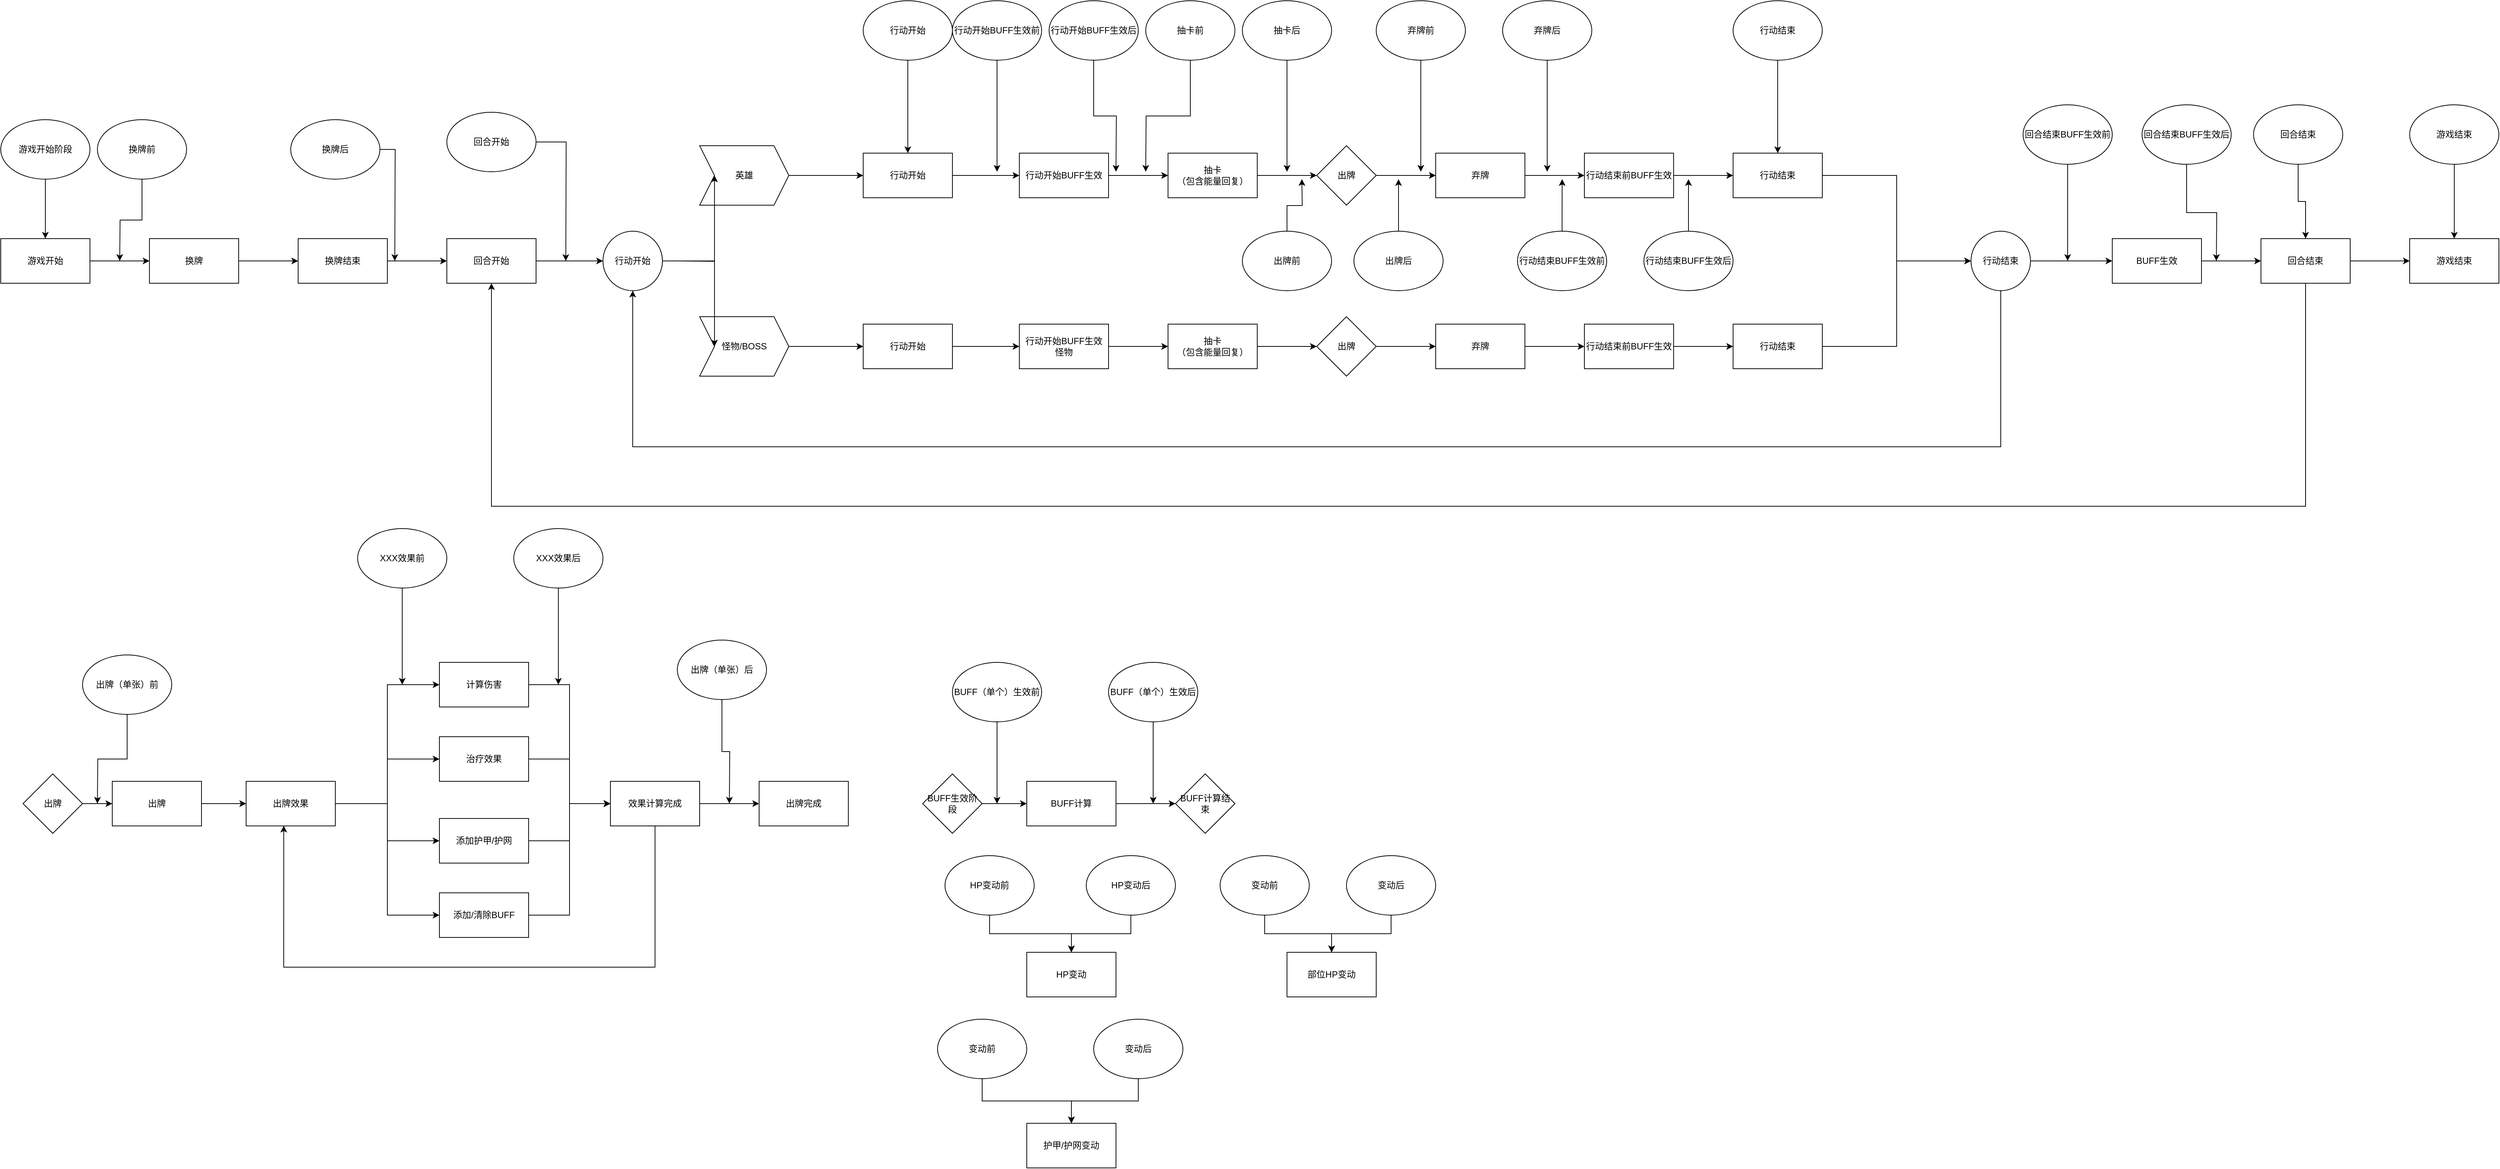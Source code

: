 <mxfile version="28.2.8">
  <diagram name="第 1 页" id="5QnhRJAWjw1PE-jh8v8E">
    <mxGraphModel dx="901" dy="491" grid="1" gridSize="10" guides="1" tooltips="1" connect="1" arrows="1" fold="1" page="1" pageScale="1" pageWidth="4000" pageHeight="2000" math="0" shadow="0">
      <root>
        <mxCell id="0" />
        <mxCell id="1" parent="0" />
        <mxCell id="a3dL4lBHKyhYXH0QwgtR-4" value="" style="edgeStyle=orthogonalEdgeStyle;rounded=0;orthogonalLoop=1;jettySize=auto;html=1;" parent="1" source="a3dL4lBHKyhYXH0QwgtR-2" target="a3dL4lBHKyhYXH0QwgtR-3" edge="1">
          <mxGeometry relative="1" as="geometry" />
        </mxCell>
        <mxCell id="a3dL4lBHKyhYXH0QwgtR-2" value="游戏开始" style="rounded=0;whiteSpace=wrap;html=1;" parent="1" vertex="1">
          <mxGeometry x="30" y="420" width="120" height="60" as="geometry" />
        </mxCell>
        <mxCell id="a3dL4lBHKyhYXH0QwgtR-6" value="" style="edgeStyle=orthogonalEdgeStyle;rounded=0;orthogonalLoop=1;jettySize=auto;html=1;" parent="1" source="a3dL4lBHKyhYXH0QwgtR-3" target="a3dL4lBHKyhYXH0QwgtR-5" edge="1">
          <mxGeometry relative="1" as="geometry" />
        </mxCell>
        <mxCell id="a3dL4lBHKyhYXH0QwgtR-3" value="换牌" style="rounded=0;whiteSpace=wrap;html=1;" parent="1" vertex="1">
          <mxGeometry x="230" y="420" width="120" height="60" as="geometry" />
        </mxCell>
        <mxCell id="a3dL4lBHKyhYXH0QwgtR-8" value="" style="edgeStyle=orthogonalEdgeStyle;rounded=0;orthogonalLoop=1;jettySize=auto;html=1;" parent="1" source="a3dL4lBHKyhYXH0QwgtR-5" target="a3dL4lBHKyhYXH0QwgtR-7" edge="1">
          <mxGeometry relative="1" as="geometry" />
        </mxCell>
        <mxCell id="a3dL4lBHKyhYXH0QwgtR-5" value="换牌结束" style="rounded=0;whiteSpace=wrap;html=1;" parent="1" vertex="1">
          <mxGeometry x="430" y="420" width="120" height="60" as="geometry" />
        </mxCell>
        <mxCell id="a3dL4lBHKyhYXH0QwgtR-57" value="" style="edgeStyle=orthogonalEdgeStyle;rounded=0;orthogonalLoop=1;jettySize=auto;html=1;entryX=0;entryY=0.5;entryDx=0;entryDy=0;" parent="1" source="a3dL4lBHKyhYXH0QwgtR-7" target="a3dL4lBHKyhYXH0QwgtR-60" edge="1">
          <mxGeometry relative="1" as="geometry">
            <mxPoint x="820" y="450" as="targetPoint" />
          </mxGeometry>
        </mxCell>
        <mxCell id="a3dL4lBHKyhYXH0QwgtR-7" value="回合开始" style="rounded=0;whiteSpace=wrap;html=1;" parent="1" vertex="1">
          <mxGeometry x="630" y="420" width="120" height="60" as="geometry" />
        </mxCell>
        <mxCell id="a3dL4lBHKyhYXH0QwgtR-22" value="" style="edgeStyle=orthogonalEdgeStyle;rounded=0;orthogonalLoop=1;jettySize=auto;html=1;" parent="1" source="a3dL4lBHKyhYXH0QwgtR-13" target="a3dL4lBHKyhYXH0QwgtR-21" edge="1">
          <mxGeometry relative="1" as="geometry" />
        </mxCell>
        <mxCell id="a3dL4lBHKyhYXH0QwgtR-13" value="行动开始BUFF生效" style="rounded=0;whiteSpace=wrap;html=1;" parent="1" vertex="1">
          <mxGeometry x="1400" y="305" width="120" height="60" as="geometry" />
        </mxCell>
        <mxCell id="a3dL4lBHKyhYXH0QwgtR-62" value="" style="edgeStyle=orthogonalEdgeStyle;rounded=0;orthogonalLoop=1;jettySize=auto;html=1;" parent="1" source="a3dL4lBHKyhYXH0QwgtR-15" target="a3dL4lBHKyhYXH0QwgtR-61" edge="1">
          <mxGeometry relative="1" as="geometry" />
        </mxCell>
        <mxCell id="a3dL4lBHKyhYXH0QwgtR-15" value="英雄" style="shape=step;perimeter=stepPerimeter;whiteSpace=wrap;html=1;fixedSize=1;" parent="1" vertex="1">
          <mxGeometry x="970" y="295" width="120" height="80" as="geometry" />
        </mxCell>
        <mxCell id="a3dL4lBHKyhYXH0QwgtR-65" value="" style="edgeStyle=orthogonalEdgeStyle;rounded=0;orthogonalLoop=1;jettySize=auto;html=1;" parent="1" source="a3dL4lBHKyhYXH0QwgtR-16" target="a3dL4lBHKyhYXH0QwgtR-64" edge="1">
          <mxGeometry relative="1" as="geometry" />
        </mxCell>
        <mxCell id="a3dL4lBHKyhYXH0QwgtR-16" value="怪物/BOSS" style="shape=step;perimeter=stepPerimeter;whiteSpace=wrap;html=1;fixedSize=1;" parent="1" vertex="1">
          <mxGeometry x="970" y="525" width="120" height="80" as="geometry" />
        </mxCell>
        <mxCell id="a3dL4lBHKyhYXH0QwgtR-40" style="edgeStyle=orthogonalEdgeStyle;rounded=0;orthogonalLoop=1;jettySize=auto;html=1;entryX=0;entryY=0.5;entryDx=0;entryDy=0;" parent="1" source="a3dL4lBHKyhYXH0QwgtR-18" target="a3dL4lBHKyhYXH0QwgtR-34" edge="1">
          <mxGeometry relative="1" as="geometry" />
        </mxCell>
        <mxCell id="a3dL4lBHKyhYXH0QwgtR-18" value="行动开始BUFF生效&lt;div&gt;怪物&lt;/div&gt;" style="rounded=0;whiteSpace=wrap;html=1;" parent="1" vertex="1">
          <mxGeometry x="1400" y="535" width="120" height="60" as="geometry" />
        </mxCell>
        <mxCell id="a3dL4lBHKyhYXH0QwgtR-24" value="" style="edgeStyle=orthogonalEdgeStyle;rounded=0;orthogonalLoop=1;jettySize=auto;html=1;" parent="1" source="a3dL4lBHKyhYXH0QwgtR-21" target="a3dL4lBHKyhYXH0QwgtR-23" edge="1">
          <mxGeometry relative="1" as="geometry" />
        </mxCell>
        <mxCell id="a3dL4lBHKyhYXH0QwgtR-21" value="抽卡&lt;div&gt;&lt;span style=&quot;background-color: transparent; color: light-dark(rgb(0, 0, 0), rgb(255, 255, 255));&quot;&gt;（包含能量回复）&lt;/span&gt;&lt;/div&gt;" style="whiteSpace=wrap;html=1;rounded=0;" parent="1" vertex="1">
          <mxGeometry x="1600" y="305" width="120" height="60" as="geometry" />
        </mxCell>
        <mxCell id="a3dL4lBHKyhYXH0QwgtR-26" value="" style="edgeStyle=orthogonalEdgeStyle;rounded=0;orthogonalLoop=1;jettySize=auto;html=1;entryX=0;entryY=0.5;entryDx=0;entryDy=0;" parent="1" source="a3dL4lBHKyhYXH0QwgtR-23" target="a3dL4lBHKyhYXH0QwgtR-27" edge="1">
          <mxGeometry relative="1" as="geometry">
            <mxPoint x="1960" y="335" as="targetPoint" />
          </mxGeometry>
        </mxCell>
        <mxCell id="a3dL4lBHKyhYXH0QwgtR-23" value="出牌" style="rhombus;whiteSpace=wrap;html=1;rounded=0;" parent="1" vertex="1">
          <mxGeometry x="1800" y="295" width="80" height="80" as="geometry" />
        </mxCell>
        <mxCell id="a3dL4lBHKyhYXH0QwgtR-53" style="edgeStyle=orthogonalEdgeStyle;rounded=0;orthogonalLoop=1;jettySize=auto;html=1;exitX=1;exitY=0.5;exitDx=0;exitDy=0;entryX=0;entryY=0.5;entryDx=0;entryDy=0;" parent="1" source="a3dL4lBHKyhYXH0QwgtR-27" target="a3dL4lBHKyhYXH0QwgtR-52" edge="1">
          <mxGeometry relative="1" as="geometry" />
        </mxCell>
        <mxCell id="a3dL4lBHKyhYXH0QwgtR-27" value="弃牌" style="whiteSpace=wrap;html=1;rounded=0;" parent="1" vertex="1">
          <mxGeometry x="1960" y="305" width="120" height="60" as="geometry" />
        </mxCell>
        <mxCell id="a3dL4lBHKyhYXH0QwgtR-32" value="" style="edgeStyle=orthogonalEdgeStyle;rounded=0;orthogonalLoop=1;jettySize=auto;html=1;entryX=0;entryY=0.5;entryDx=0;entryDy=0;" parent="1" source="a3dL4lBHKyhYXH0QwgtR-29" target="a3dL4lBHKyhYXH0QwgtR-67" edge="1">
          <mxGeometry relative="1" as="geometry">
            <mxPoint x="2710" y="455" as="targetPoint" />
          </mxGeometry>
        </mxCell>
        <mxCell id="a3dL4lBHKyhYXH0QwgtR-29" value="行动结束" style="whiteSpace=wrap;html=1;rounded=0;" parent="1" vertex="1">
          <mxGeometry x="2360" y="305" width="120" height="60" as="geometry" />
        </mxCell>
        <mxCell id="a3dL4lBHKyhYXH0QwgtR-33" value="" style="edgeStyle=orthogonalEdgeStyle;rounded=0;orthogonalLoop=1;jettySize=auto;html=1;" parent="1" source="a3dL4lBHKyhYXH0QwgtR-34" target="a3dL4lBHKyhYXH0QwgtR-36" edge="1">
          <mxGeometry relative="1" as="geometry" />
        </mxCell>
        <mxCell id="a3dL4lBHKyhYXH0QwgtR-34" value="抽卡&lt;div&gt;&lt;span style=&quot;background-color: transparent; color: light-dark(rgb(0, 0, 0), rgb(255, 255, 255));&quot;&gt;（包含能量回复）&lt;/span&gt;&lt;/div&gt;" style="whiteSpace=wrap;html=1;rounded=0;" parent="1" vertex="1">
          <mxGeometry x="1600" y="535" width="120" height="60" as="geometry" />
        </mxCell>
        <mxCell id="a3dL4lBHKyhYXH0QwgtR-35" value="" style="edgeStyle=orthogonalEdgeStyle;rounded=0;orthogonalLoop=1;jettySize=auto;html=1;entryX=0;entryY=0.5;entryDx=0;entryDy=0;" parent="1" source="a3dL4lBHKyhYXH0QwgtR-36" target="a3dL4lBHKyhYXH0QwgtR-39" edge="1">
          <mxGeometry relative="1" as="geometry">
            <mxPoint x="1960" y="565" as="targetPoint" />
          </mxGeometry>
        </mxCell>
        <mxCell id="a3dL4lBHKyhYXH0QwgtR-36" value="出牌" style="rhombus;whiteSpace=wrap;html=1;rounded=0;" parent="1" vertex="1">
          <mxGeometry x="1800" y="525" width="80" height="80" as="geometry" />
        </mxCell>
        <mxCell id="a3dL4lBHKyhYXH0QwgtR-50" style="edgeStyle=orthogonalEdgeStyle;rounded=0;orthogonalLoop=1;jettySize=auto;html=1;exitX=1;exitY=0.5;exitDx=0;exitDy=0;entryX=0;entryY=0.5;entryDx=0;entryDy=0;" parent="1" source="a3dL4lBHKyhYXH0QwgtR-39" target="a3dL4lBHKyhYXH0QwgtR-48" edge="1">
          <mxGeometry relative="1" as="geometry" />
        </mxCell>
        <mxCell id="a3dL4lBHKyhYXH0QwgtR-39" value="弃牌" style="whiteSpace=wrap;html=1;rounded=0;" parent="1" vertex="1">
          <mxGeometry x="1960" y="535" width="120" height="60" as="geometry" />
        </mxCell>
        <mxCell id="a3dL4lBHKyhYXH0QwgtR-44" style="edgeStyle=orthogonalEdgeStyle;rounded=0;orthogonalLoop=1;jettySize=auto;html=1;exitX=1;exitY=0.5;exitDx=0;exitDy=0;entryX=0;entryY=0.5;entryDx=0;entryDy=0;" parent="1" source="a3dL4lBHKyhYXH0QwgtR-42" target="a3dL4lBHKyhYXH0QwgtR-67" edge="1">
          <mxGeometry relative="1" as="geometry">
            <mxPoint x="2710" y="455" as="targetPoint" />
          </mxGeometry>
        </mxCell>
        <mxCell id="a3dL4lBHKyhYXH0QwgtR-42" value="行动结束" style="whiteSpace=wrap;html=1;rounded=0;" parent="1" vertex="1">
          <mxGeometry x="2360" y="535" width="120" height="60" as="geometry" />
        </mxCell>
        <mxCell id="a3dL4lBHKyhYXH0QwgtR-51" style="edgeStyle=orthogonalEdgeStyle;rounded=0;orthogonalLoop=1;jettySize=auto;html=1;exitX=1;exitY=0.5;exitDx=0;exitDy=0;entryX=0;entryY=0.5;entryDx=0;entryDy=0;" parent="1" source="a3dL4lBHKyhYXH0QwgtR-48" target="a3dL4lBHKyhYXH0QwgtR-42" edge="1">
          <mxGeometry relative="1" as="geometry" />
        </mxCell>
        <mxCell id="a3dL4lBHKyhYXH0QwgtR-48" value="行动结束前BUFF生效" style="whiteSpace=wrap;html=1;rounded=0;" parent="1" vertex="1">
          <mxGeometry x="2160" y="535" width="120" height="60" as="geometry" />
        </mxCell>
        <mxCell id="a3dL4lBHKyhYXH0QwgtR-54" style="edgeStyle=orthogonalEdgeStyle;rounded=0;orthogonalLoop=1;jettySize=auto;html=1;entryX=0;entryY=0.5;entryDx=0;entryDy=0;" parent="1" source="a3dL4lBHKyhYXH0QwgtR-52" target="a3dL4lBHKyhYXH0QwgtR-29" edge="1">
          <mxGeometry relative="1" as="geometry" />
        </mxCell>
        <mxCell id="a3dL4lBHKyhYXH0QwgtR-52" value="行动结束前BUFF生效" style="whiteSpace=wrap;html=1;rounded=0;" parent="1" vertex="1">
          <mxGeometry x="2160" y="305" width="120" height="60" as="geometry" />
        </mxCell>
        <mxCell id="a3dL4lBHKyhYXH0QwgtR-58" style="edgeStyle=orthogonalEdgeStyle;rounded=0;orthogonalLoop=1;jettySize=auto;html=1;exitX=1;exitY=0.5;exitDx=0;exitDy=0;entryX=0;entryY=0.5;entryDx=0;entryDy=0;" parent="1" target="a3dL4lBHKyhYXH0QwgtR-15" edge="1">
          <mxGeometry relative="1" as="geometry">
            <mxPoint x="1000" y="360" as="targetPoint" />
            <mxPoint x="940" y="450" as="sourcePoint" />
          </mxGeometry>
        </mxCell>
        <mxCell id="a3dL4lBHKyhYXH0QwgtR-59" style="edgeStyle=orthogonalEdgeStyle;rounded=0;orthogonalLoop=1;jettySize=auto;html=1;exitX=1;exitY=0.5;exitDx=0;exitDy=0;entryX=0;entryY=0.5;entryDx=0;entryDy=0;" parent="1" source="a3dL4lBHKyhYXH0QwgtR-60" target="a3dL4lBHKyhYXH0QwgtR-16" edge="1">
          <mxGeometry relative="1" as="geometry">
            <mxPoint x="940" y="450" as="sourcePoint" />
          </mxGeometry>
        </mxCell>
        <mxCell id="a3dL4lBHKyhYXH0QwgtR-60" value="行动开始" style="ellipse;whiteSpace=wrap;html=1;aspect=fixed;" parent="1" vertex="1">
          <mxGeometry x="840" y="410" width="80" height="80" as="geometry" />
        </mxCell>
        <mxCell id="a3dL4lBHKyhYXH0QwgtR-63" style="edgeStyle=orthogonalEdgeStyle;rounded=0;orthogonalLoop=1;jettySize=auto;html=1;exitX=1;exitY=0.5;exitDx=0;exitDy=0;entryX=0;entryY=0.5;entryDx=0;entryDy=0;" parent="1" source="a3dL4lBHKyhYXH0QwgtR-61" target="a3dL4lBHKyhYXH0QwgtR-13" edge="1">
          <mxGeometry relative="1" as="geometry" />
        </mxCell>
        <mxCell id="a3dL4lBHKyhYXH0QwgtR-61" value="行动开始" style="whiteSpace=wrap;html=1;" parent="1" vertex="1">
          <mxGeometry x="1190" y="305" width="120" height="60" as="geometry" />
        </mxCell>
        <mxCell id="a3dL4lBHKyhYXH0QwgtR-66" value="" style="edgeStyle=orthogonalEdgeStyle;rounded=0;orthogonalLoop=1;jettySize=auto;html=1;" parent="1" source="a3dL4lBHKyhYXH0QwgtR-64" target="a3dL4lBHKyhYXH0QwgtR-18" edge="1">
          <mxGeometry relative="1" as="geometry" />
        </mxCell>
        <mxCell id="a3dL4lBHKyhYXH0QwgtR-64" value="行动开始" style="whiteSpace=wrap;html=1;" parent="1" vertex="1">
          <mxGeometry x="1190" y="535" width="120" height="60" as="geometry" />
        </mxCell>
        <mxCell id="a3dL4lBHKyhYXH0QwgtR-68" style="edgeStyle=orthogonalEdgeStyle;rounded=0;orthogonalLoop=1;jettySize=auto;html=1;entryX=0.5;entryY=1;entryDx=0;entryDy=0;exitX=0.5;exitY=1;exitDx=0;exitDy=0;" parent="1" source="a3dL4lBHKyhYXH0QwgtR-67" target="a3dL4lBHKyhYXH0QwgtR-60" edge="1">
          <mxGeometry relative="1" as="geometry">
            <Array as="points">
              <mxPoint x="2720" y="700" />
              <mxPoint x="880" y="700" />
            </Array>
          </mxGeometry>
        </mxCell>
        <mxCell id="a3dL4lBHKyhYXH0QwgtR-69" style="edgeStyle=orthogonalEdgeStyle;rounded=0;orthogonalLoop=1;jettySize=auto;html=1;exitX=1;exitY=0.5;exitDx=0;exitDy=0;entryX=0;entryY=0.5;entryDx=0;entryDy=0;" parent="1" source="a3dL4lBHKyhYXH0QwgtR-67" target="a3dL4lBHKyhYXH0QwgtR-70" edge="1">
          <mxGeometry relative="1" as="geometry">
            <mxPoint x="2860" y="450.615" as="targetPoint" />
          </mxGeometry>
        </mxCell>
        <mxCell id="a3dL4lBHKyhYXH0QwgtR-67" value="行动结束" style="ellipse;whiteSpace=wrap;html=1;aspect=fixed;" parent="1" vertex="1">
          <mxGeometry x="2680" y="410" width="80" height="80" as="geometry" />
        </mxCell>
        <mxCell id="a3dL4lBHKyhYXH0QwgtR-72" value="" style="edgeStyle=orthogonalEdgeStyle;rounded=0;orthogonalLoop=1;jettySize=auto;html=1;" parent="1" source="a3dL4lBHKyhYXH0QwgtR-70" target="a3dL4lBHKyhYXH0QwgtR-71" edge="1">
          <mxGeometry relative="1" as="geometry" />
        </mxCell>
        <mxCell id="a3dL4lBHKyhYXH0QwgtR-70" value="BUFF生效" style="rounded=0;whiteSpace=wrap;html=1;" parent="1" vertex="1">
          <mxGeometry x="2870" y="420" width="120" height="60" as="geometry" />
        </mxCell>
        <mxCell id="a3dL4lBHKyhYXH0QwgtR-74" value="" style="edgeStyle=orthogonalEdgeStyle;rounded=0;orthogonalLoop=1;jettySize=auto;html=1;" parent="1" source="a3dL4lBHKyhYXH0QwgtR-71" target="a3dL4lBHKyhYXH0QwgtR-73" edge="1">
          <mxGeometry relative="1" as="geometry" />
        </mxCell>
        <mxCell id="a3dL4lBHKyhYXH0QwgtR-75" style="edgeStyle=orthogonalEdgeStyle;rounded=0;orthogonalLoop=1;jettySize=auto;html=1;exitX=0.5;exitY=1;exitDx=0;exitDy=0;entryX=0.5;entryY=1;entryDx=0;entryDy=0;" parent="1" source="a3dL4lBHKyhYXH0QwgtR-71" target="a3dL4lBHKyhYXH0QwgtR-7" edge="1">
          <mxGeometry relative="1" as="geometry">
            <Array as="points">
              <mxPoint x="3130" y="780" />
              <mxPoint x="690" y="780" />
            </Array>
          </mxGeometry>
        </mxCell>
        <mxCell id="a3dL4lBHKyhYXH0QwgtR-71" value="回合结束" style="whiteSpace=wrap;html=1;rounded=0;" parent="1" vertex="1">
          <mxGeometry x="3070" y="420" width="120" height="60" as="geometry" />
        </mxCell>
        <mxCell id="a3dL4lBHKyhYXH0QwgtR-73" value="游戏结束" style="whiteSpace=wrap;html=1;rounded=0;" parent="1" vertex="1">
          <mxGeometry x="3270" y="420" width="120" height="60" as="geometry" />
        </mxCell>
        <mxCell id="wTIvPtpYLghyaUscPXd--2" style="edgeStyle=orthogonalEdgeStyle;rounded=0;orthogonalLoop=1;jettySize=auto;html=1;entryX=0;entryY=0.5;entryDx=0;entryDy=0;" edge="1" parent="1" source="wTIvPtpYLghyaUscPXd--1" target="wTIvPtpYLghyaUscPXd--12">
          <mxGeometry relative="1" as="geometry">
            <mxPoint x="260" y="1180" as="targetPoint" />
          </mxGeometry>
        </mxCell>
        <mxCell id="wTIvPtpYLghyaUscPXd--1" value="出牌" style="rhombus;whiteSpace=wrap;html=1;" vertex="1" parent="1">
          <mxGeometry x="60" y="1140" width="80" height="80" as="geometry" />
        </mxCell>
        <mxCell id="wTIvPtpYLghyaUscPXd--4" style="edgeStyle=orthogonalEdgeStyle;rounded=0;orthogonalLoop=1;jettySize=auto;html=1;exitX=1;exitY=0.5;exitDx=0;exitDy=0;entryX=0;entryY=0.5;entryDx=0;entryDy=0;" edge="1" parent="1" source="wTIvPtpYLghyaUscPXd--3" target="wTIvPtpYLghyaUscPXd--5">
          <mxGeometry relative="1" as="geometry">
            <mxPoint x="420" y="1090" as="targetPoint" />
          </mxGeometry>
        </mxCell>
        <mxCell id="wTIvPtpYLghyaUscPXd--7" style="edgeStyle=orthogonalEdgeStyle;rounded=0;orthogonalLoop=1;jettySize=auto;html=1;exitX=1;exitY=0.5;exitDx=0;exitDy=0;entryX=0;entryY=0.5;entryDx=0;entryDy=0;" edge="1" parent="1" source="wTIvPtpYLghyaUscPXd--3" target="wTIvPtpYLghyaUscPXd--6">
          <mxGeometry relative="1" as="geometry" />
        </mxCell>
        <mxCell id="wTIvPtpYLghyaUscPXd--8" style="edgeStyle=orthogonalEdgeStyle;rounded=0;orthogonalLoop=1;jettySize=auto;html=1;exitX=1;exitY=0.5;exitDx=0;exitDy=0;entryX=0;entryY=0.5;entryDx=0;entryDy=0;" edge="1" parent="1" source="wTIvPtpYLghyaUscPXd--3" target="wTIvPtpYLghyaUscPXd--9">
          <mxGeometry relative="1" as="geometry">
            <mxPoint x="450" y="1210" as="targetPoint" />
          </mxGeometry>
        </mxCell>
        <mxCell id="wTIvPtpYLghyaUscPXd--10" style="edgeStyle=orthogonalEdgeStyle;rounded=0;orthogonalLoop=1;jettySize=auto;html=1;exitX=1;exitY=0.5;exitDx=0;exitDy=0;entryX=0;entryY=0.5;entryDx=0;entryDy=0;" edge="1" parent="1" source="wTIvPtpYLghyaUscPXd--3" target="wTIvPtpYLghyaUscPXd--11">
          <mxGeometry relative="1" as="geometry">
            <mxPoint x="390" y="1330" as="targetPoint" />
          </mxGeometry>
        </mxCell>
        <mxCell id="wTIvPtpYLghyaUscPXd--3" value="出牌效果" style="rounded=0;whiteSpace=wrap;html=1;" vertex="1" parent="1">
          <mxGeometry x="360" y="1150" width="120" height="60" as="geometry" />
        </mxCell>
        <mxCell id="wTIvPtpYLghyaUscPXd--15" style="edgeStyle=orthogonalEdgeStyle;rounded=0;orthogonalLoop=1;jettySize=auto;html=1;entryX=0;entryY=0.5;entryDx=0;entryDy=0;" edge="1" parent="1" source="wTIvPtpYLghyaUscPXd--5" target="wTIvPtpYLghyaUscPXd--14">
          <mxGeometry relative="1" as="geometry" />
        </mxCell>
        <mxCell id="wTIvPtpYLghyaUscPXd--5" value="计算伤害" style="rounded=0;whiteSpace=wrap;html=1;" vertex="1" parent="1">
          <mxGeometry x="620" y="990" width="120" height="60" as="geometry" />
        </mxCell>
        <mxCell id="wTIvPtpYLghyaUscPXd--16" style="edgeStyle=orthogonalEdgeStyle;rounded=0;orthogonalLoop=1;jettySize=auto;html=1;entryX=0;entryY=0.5;entryDx=0;entryDy=0;" edge="1" parent="1" source="wTIvPtpYLghyaUscPXd--6" target="wTIvPtpYLghyaUscPXd--14">
          <mxGeometry relative="1" as="geometry" />
        </mxCell>
        <mxCell id="wTIvPtpYLghyaUscPXd--6" value="治疗效果" style="rounded=0;whiteSpace=wrap;html=1;" vertex="1" parent="1">
          <mxGeometry x="620" y="1090" width="120" height="60" as="geometry" />
        </mxCell>
        <mxCell id="wTIvPtpYLghyaUscPXd--17" style="edgeStyle=orthogonalEdgeStyle;rounded=0;orthogonalLoop=1;jettySize=auto;html=1;entryX=0;entryY=0.5;entryDx=0;entryDy=0;" edge="1" parent="1" source="wTIvPtpYLghyaUscPXd--9" target="wTIvPtpYLghyaUscPXd--14">
          <mxGeometry relative="1" as="geometry" />
        </mxCell>
        <mxCell id="wTIvPtpYLghyaUscPXd--9" value="添加护甲/护网" style="rounded=0;whiteSpace=wrap;html=1;" vertex="1" parent="1">
          <mxGeometry x="620" y="1200" width="120" height="60" as="geometry" />
        </mxCell>
        <mxCell id="wTIvPtpYLghyaUscPXd--18" style="edgeStyle=orthogonalEdgeStyle;rounded=0;orthogonalLoop=1;jettySize=auto;html=1;entryX=0;entryY=0.5;entryDx=0;entryDy=0;" edge="1" parent="1" source="wTIvPtpYLghyaUscPXd--11" target="wTIvPtpYLghyaUscPXd--14">
          <mxGeometry relative="1" as="geometry" />
        </mxCell>
        <mxCell id="wTIvPtpYLghyaUscPXd--11" value="添加/清除BUFF" style="rounded=0;whiteSpace=wrap;html=1;" vertex="1" parent="1">
          <mxGeometry x="620" y="1300" width="120" height="60" as="geometry" />
        </mxCell>
        <mxCell id="wTIvPtpYLghyaUscPXd--13" value="" style="edgeStyle=orthogonalEdgeStyle;rounded=0;orthogonalLoop=1;jettySize=auto;html=1;" edge="1" parent="1" source="wTIvPtpYLghyaUscPXd--12" target="wTIvPtpYLghyaUscPXd--3">
          <mxGeometry relative="1" as="geometry" />
        </mxCell>
        <mxCell id="wTIvPtpYLghyaUscPXd--12" value="出牌" style="rounded=0;whiteSpace=wrap;html=1;" vertex="1" parent="1">
          <mxGeometry x="180" y="1150" width="120" height="60" as="geometry" />
        </mxCell>
        <mxCell id="wTIvPtpYLghyaUscPXd--19" style="edgeStyle=orthogonalEdgeStyle;rounded=0;orthogonalLoop=1;jettySize=auto;html=1;exitX=0.5;exitY=1;exitDx=0;exitDy=0;entryX=0.422;entryY=0.996;entryDx=0;entryDy=0;entryPerimeter=0;" edge="1" parent="1" source="wTIvPtpYLghyaUscPXd--14" target="wTIvPtpYLghyaUscPXd--3">
          <mxGeometry relative="1" as="geometry">
            <mxPoint x="900" y="1410" as="sourcePoint" />
            <mxPoint x="410" y="1410" as="targetPoint" />
            <Array as="points">
              <mxPoint x="910" y="1400" />
              <mxPoint x="411" y="1400" />
            </Array>
          </mxGeometry>
        </mxCell>
        <mxCell id="wTIvPtpYLghyaUscPXd--21" value="" style="edgeStyle=orthogonalEdgeStyle;rounded=0;orthogonalLoop=1;jettySize=auto;html=1;" edge="1" parent="1" source="wTIvPtpYLghyaUscPXd--14" target="wTIvPtpYLghyaUscPXd--20">
          <mxGeometry relative="1" as="geometry" />
        </mxCell>
        <mxCell id="wTIvPtpYLghyaUscPXd--14" value="效果计算完成" style="rounded=0;whiteSpace=wrap;html=1;" vertex="1" parent="1">
          <mxGeometry x="850" y="1150" width="120" height="60" as="geometry" />
        </mxCell>
        <mxCell id="wTIvPtpYLghyaUscPXd--20" value="出牌完成" style="whiteSpace=wrap;html=1;rounded=0;" vertex="1" parent="1">
          <mxGeometry x="1050" y="1150" width="120" height="60" as="geometry" />
        </mxCell>
        <mxCell id="wTIvPtpYLghyaUscPXd--26" value="" style="edgeStyle=orthogonalEdgeStyle;rounded=0;orthogonalLoop=1;jettySize=auto;html=1;" edge="1" parent="1" source="wTIvPtpYLghyaUscPXd--23" target="wTIvPtpYLghyaUscPXd--25">
          <mxGeometry relative="1" as="geometry" />
        </mxCell>
        <mxCell id="wTIvPtpYLghyaUscPXd--23" value="BUFF生效阶段" style="rhombus;whiteSpace=wrap;html=1;" vertex="1" parent="1">
          <mxGeometry x="1270" y="1140" width="80" height="80" as="geometry" />
        </mxCell>
        <mxCell id="wTIvPtpYLghyaUscPXd--28" value="" style="edgeStyle=orthogonalEdgeStyle;rounded=0;orthogonalLoop=1;jettySize=auto;html=1;entryX=0;entryY=0.5;entryDx=0;entryDy=0;" edge="1" parent="1" source="wTIvPtpYLghyaUscPXd--25" target="wTIvPtpYLghyaUscPXd--29">
          <mxGeometry relative="1" as="geometry">
            <mxPoint x="1610.0" y="1180" as="targetPoint" />
          </mxGeometry>
        </mxCell>
        <mxCell id="wTIvPtpYLghyaUscPXd--25" value="BUFF计算" style="whiteSpace=wrap;html=1;" vertex="1" parent="1">
          <mxGeometry x="1410" y="1150" width="120" height="60" as="geometry" />
        </mxCell>
        <mxCell id="wTIvPtpYLghyaUscPXd--29" value="BUFF计算结束" style="rhombus;whiteSpace=wrap;html=1;" vertex="1" parent="1">
          <mxGeometry x="1610" y="1140" width="80" height="80" as="geometry" />
        </mxCell>
        <mxCell id="wTIvPtpYLghyaUscPXd--33" style="edgeStyle=orthogonalEdgeStyle;rounded=0;orthogonalLoop=1;jettySize=auto;html=1;exitX=0.5;exitY=1;exitDx=0;exitDy=0;entryX=0.5;entryY=0;entryDx=0;entryDy=0;" edge="1" parent="1" source="wTIvPtpYLghyaUscPXd--30" target="a3dL4lBHKyhYXH0QwgtR-2">
          <mxGeometry relative="1" as="geometry" />
        </mxCell>
        <mxCell id="wTIvPtpYLghyaUscPXd--30" value="游戏开始阶段" style="ellipse;whiteSpace=wrap;html=1;" vertex="1" parent="1">
          <mxGeometry x="30" y="260" width="120" height="80" as="geometry" />
        </mxCell>
        <mxCell id="wTIvPtpYLghyaUscPXd--34" value="" style="edgeStyle=orthogonalEdgeStyle;rounded=0;orthogonalLoop=1;jettySize=auto;html=1;" edge="1" parent="1" source="wTIvPtpYLghyaUscPXd--32">
          <mxGeometry relative="1" as="geometry">
            <mxPoint x="190" y="450" as="targetPoint" />
          </mxGeometry>
        </mxCell>
        <mxCell id="wTIvPtpYLghyaUscPXd--32" value="换牌前" style="ellipse;whiteSpace=wrap;html=1;" vertex="1" parent="1">
          <mxGeometry x="160" y="260" width="120" height="80" as="geometry" />
        </mxCell>
        <mxCell id="wTIvPtpYLghyaUscPXd--36" style="edgeStyle=orthogonalEdgeStyle;rounded=0;orthogonalLoop=1;jettySize=auto;html=1;" edge="1" parent="1" source="wTIvPtpYLghyaUscPXd--35">
          <mxGeometry relative="1" as="geometry">
            <mxPoint x="560" y="450" as="targetPoint" />
          </mxGeometry>
        </mxCell>
        <mxCell id="wTIvPtpYLghyaUscPXd--35" value="换牌后" style="ellipse;whiteSpace=wrap;html=1;" vertex="1" parent="1">
          <mxGeometry x="420" y="260" width="120" height="80" as="geometry" />
        </mxCell>
        <mxCell id="wTIvPtpYLghyaUscPXd--38" style="edgeStyle=orthogonalEdgeStyle;rounded=0;orthogonalLoop=1;jettySize=auto;html=1;" edge="1" parent="1" source="wTIvPtpYLghyaUscPXd--37">
          <mxGeometry relative="1" as="geometry">
            <mxPoint x="790" y="450" as="targetPoint" />
          </mxGeometry>
        </mxCell>
        <mxCell id="wTIvPtpYLghyaUscPXd--37" value="回合开始" style="ellipse;whiteSpace=wrap;html=1;" vertex="1" parent="1">
          <mxGeometry x="630" y="250" width="120" height="80" as="geometry" />
        </mxCell>
        <mxCell id="wTIvPtpYLghyaUscPXd--42" style="edgeStyle=orthogonalEdgeStyle;rounded=0;orthogonalLoop=1;jettySize=auto;html=1;entryX=0.5;entryY=0;entryDx=0;entryDy=0;" edge="1" parent="1" source="wTIvPtpYLghyaUscPXd--41" target="a3dL4lBHKyhYXH0QwgtR-61">
          <mxGeometry relative="1" as="geometry" />
        </mxCell>
        <mxCell id="wTIvPtpYLghyaUscPXd--41" value="行动开始" style="ellipse;whiteSpace=wrap;html=1;" vertex="1" parent="1">
          <mxGeometry x="1190" y="100" width="120" height="80" as="geometry" />
        </mxCell>
        <mxCell id="wTIvPtpYLghyaUscPXd--45" style="edgeStyle=orthogonalEdgeStyle;rounded=0;orthogonalLoop=1;jettySize=auto;html=1;" edge="1" parent="1" source="wTIvPtpYLghyaUscPXd--43">
          <mxGeometry relative="1" as="geometry">
            <mxPoint x="1370" y="330" as="targetPoint" />
          </mxGeometry>
        </mxCell>
        <mxCell id="wTIvPtpYLghyaUscPXd--43" value="行动开始BUFF生效前" style="ellipse;whiteSpace=wrap;html=1;" vertex="1" parent="1">
          <mxGeometry x="1310" y="100" width="120" height="80" as="geometry" />
        </mxCell>
        <mxCell id="wTIvPtpYLghyaUscPXd--47" style="edgeStyle=orthogonalEdgeStyle;rounded=0;orthogonalLoop=1;jettySize=auto;html=1;" edge="1" parent="1" source="wTIvPtpYLghyaUscPXd--46">
          <mxGeometry relative="1" as="geometry">
            <mxPoint x="1530" y="330" as="targetPoint" />
          </mxGeometry>
        </mxCell>
        <mxCell id="wTIvPtpYLghyaUscPXd--46" value="行动开始BUFF生效后" style="ellipse;whiteSpace=wrap;html=1;" vertex="1" parent="1">
          <mxGeometry x="1440" y="100" width="120" height="80" as="geometry" />
        </mxCell>
        <mxCell id="wTIvPtpYLghyaUscPXd--49" style="edgeStyle=orthogonalEdgeStyle;rounded=0;orthogonalLoop=1;jettySize=auto;html=1;" edge="1" parent="1" source="wTIvPtpYLghyaUscPXd--48">
          <mxGeometry relative="1" as="geometry">
            <mxPoint x="1570" y="330" as="targetPoint" />
          </mxGeometry>
        </mxCell>
        <mxCell id="wTIvPtpYLghyaUscPXd--48" value="抽卡前" style="ellipse;whiteSpace=wrap;html=1;" vertex="1" parent="1">
          <mxGeometry x="1570" y="100" width="120" height="80" as="geometry" />
        </mxCell>
        <mxCell id="wTIvPtpYLghyaUscPXd--51" style="edgeStyle=orthogonalEdgeStyle;rounded=0;orthogonalLoop=1;jettySize=auto;html=1;" edge="1" parent="1" source="wTIvPtpYLghyaUscPXd--50">
          <mxGeometry relative="1" as="geometry">
            <mxPoint x="1760" y="330" as="targetPoint" />
          </mxGeometry>
        </mxCell>
        <mxCell id="wTIvPtpYLghyaUscPXd--50" value="抽卡后" style="ellipse;whiteSpace=wrap;html=1;" vertex="1" parent="1">
          <mxGeometry x="1700" y="100" width="120" height="80" as="geometry" />
        </mxCell>
        <mxCell id="wTIvPtpYLghyaUscPXd--54" style="edgeStyle=orthogonalEdgeStyle;rounded=0;orthogonalLoop=1;jettySize=auto;html=1;" edge="1" parent="1" source="wTIvPtpYLghyaUscPXd--53">
          <mxGeometry relative="1" as="geometry">
            <mxPoint x="1780" y="340" as="targetPoint" />
          </mxGeometry>
        </mxCell>
        <mxCell id="wTIvPtpYLghyaUscPXd--53" value="出牌前" style="ellipse;whiteSpace=wrap;html=1;" vertex="1" parent="1">
          <mxGeometry x="1700" y="410" width="120" height="80" as="geometry" />
        </mxCell>
        <mxCell id="wTIvPtpYLghyaUscPXd--56" style="edgeStyle=orthogonalEdgeStyle;rounded=0;orthogonalLoop=1;jettySize=auto;html=1;" edge="1" parent="1" source="wTIvPtpYLghyaUscPXd--55">
          <mxGeometry relative="1" as="geometry">
            <mxPoint x="1910" y="340" as="targetPoint" />
          </mxGeometry>
        </mxCell>
        <mxCell id="wTIvPtpYLghyaUscPXd--55" value="出牌后" style="ellipse;whiteSpace=wrap;html=1;" vertex="1" parent="1">
          <mxGeometry x="1850" y="410" width="120" height="80" as="geometry" />
        </mxCell>
        <mxCell id="wTIvPtpYLghyaUscPXd--58" style="edgeStyle=orthogonalEdgeStyle;rounded=0;orthogonalLoop=1;jettySize=auto;html=1;" edge="1" parent="1" source="wTIvPtpYLghyaUscPXd--57">
          <mxGeometry relative="1" as="geometry">
            <mxPoint x="1940" y="330" as="targetPoint" />
          </mxGeometry>
        </mxCell>
        <mxCell id="wTIvPtpYLghyaUscPXd--57" value="弃牌前" style="ellipse;whiteSpace=wrap;html=1;" vertex="1" parent="1">
          <mxGeometry x="1880" y="100" width="120" height="80" as="geometry" />
        </mxCell>
        <mxCell id="wTIvPtpYLghyaUscPXd--60" style="edgeStyle=orthogonalEdgeStyle;rounded=0;orthogonalLoop=1;jettySize=auto;html=1;" edge="1" parent="1" source="wTIvPtpYLghyaUscPXd--59">
          <mxGeometry relative="1" as="geometry">
            <mxPoint x="2110" y="330" as="targetPoint" />
          </mxGeometry>
        </mxCell>
        <mxCell id="wTIvPtpYLghyaUscPXd--59" value="弃牌后" style="ellipse;whiteSpace=wrap;html=1;" vertex="1" parent="1">
          <mxGeometry x="2050" y="100" width="120" height="80" as="geometry" />
        </mxCell>
        <mxCell id="wTIvPtpYLghyaUscPXd--62" style="edgeStyle=orthogonalEdgeStyle;rounded=0;orthogonalLoop=1;jettySize=auto;html=1;exitX=0.5;exitY=0;exitDx=0;exitDy=0;" edge="1" parent="1" source="wTIvPtpYLghyaUscPXd--61">
          <mxGeometry relative="1" as="geometry">
            <mxPoint x="2130.111" y="340" as="targetPoint" />
          </mxGeometry>
        </mxCell>
        <mxCell id="wTIvPtpYLghyaUscPXd--61" value="行动结束BUFF生效前" style="ellipse;whiteSpace=wrap;html=1;" vertex="1" parent="1">
          <mxGeometry x="2070" y="410" width="120" height="80" as="geometry" />
        </mxCell>
        <mxCell id="wTIvPtpYLghyaUscPXd--64" style="edgeStyle=orthogonalEdgeStyle;rounded=0;orthogonalLoop=1;jettySize=auto;html=1;" edge="1" parent="1" source="wTIvPtpYLghyaUscPXd--63">
          <mxGeometry relative="1" as="geometry">
            <mxPoint x="2300" y="340" as="targetPoint" />
          </mxGeometry>
        </mxCell>
        <mxCell id="wTIvPtpYLghyaUscPXd--63" value="行动结束BUFF生效后" style="ellipse;whiteSpace=wrap;html=1;" vertex="1" parent="1">
          <mxGeometry x="2240" y="410" width="120" height="80" as="geometry" />
        </mxCell>
        <mxCell id="wTIvPtpYLghyaUscPXd--66" style="edgeStyle=orthogonalEdgeStyle;rounded=0;orthogonalLoop=1;jettySize=auto;html=1;entryX=0.5;entryY=0;entryDx=0;entryDy=0;" edge="1" parent="1" source="wTIvPtpYLghyaUscPXd--65" target="a3dL4lBHKyhYXH0QwgtR-29">
          <mxGeometry relative="1" as="geometry" />
        </mxCell>
        <mxCell id="wTIvPtpYLghyaUscPXd--65" value="行动结束" style="ellipse;whiteSpace=wrap;html=1;" vertex="1" parent="1">
          <mxGeometry x="2360" y="100" width="120" height="80" as="geometry" />
        </mxCell>
        <mxCell id="wTIvPtpYLghyaUscPXd--68" style="edgeStyle=orthogonalEdgeStyle;rounded=0;orthogonalLoop=1;jettySize=auto;html=1;" edge="1" parent="1" source="wTIvPtpYLghyaUscPXd--67">
          <mxGeometry relative="1" as="geometry">
            <mxPoint x="2810" y="450" as="targetPoint" />
          </mxGeometry>
        </mxCell>
        <mxCell id="wTIvPtpYLghyaUscPXd--67" value="回合结束BUFF生效前" style="ellipse;whiteSpace=wrap;html=1;" vertex="1" parent="1">
          <mxGeometry x="2750" y="240" width="120" height="80" as="geometry" />
        </mxCell>
        <mxCell id="wTIvPtpYLghyaUscPXd--70" style="edgeStyle=orthogonalEdgeStyle;rounded=0;orthogonalLoop=1;jettySize=auto;html=1;" edge="1" parent="1" source="wTIvPtpYLghyaUscPXd--69">
          <mxGeometry relative="1" as="geometry">
            <mxPoint x="3010" y="450" as="targetPoint" />
          </mxGeometry>
        </mxCell>
        <mxCell id="wTIvPtpYLghyaUscPXd--69" value="回合结束BUFF生效后" style="ellipse;whiteSpace=wrap;html=1;" vertex="1" parent="1">
          <mxGeometry x="2910" y="240" width="120" height="80" as="geometry" />
        </mxCell>
        <mxCell id="wTIvPtpYLghyaUscPXd--72" style="edgeStyle=orthogonalEdgeStyle;rounded=0;orthogonalLoop=1;jettySize=auto;html=1;" edge="1" parent="1" source="wTIvPtpYLghyaUscPXd--71" target="a3dL4lBHKyhYXH0QwgtR-71">
          <mxGeometry relative="1" as="geometry" />
        </mxCell>
        <mxCell id="wTIvPtpYLghyaUscPXd--71" value="回合结束" style="ellipse;whiteSpace=wrap;html=1;" vertex="1" parent="1">
          <mxGeometry x="3060" y="240" width="120" height="80" as="geometry" />
        </mxCell>
        <mxCell id="wTIvPtpYLghyaUscPXd--74" style="edgeStyle=orthogonalEdgeStyle;rounded=0;orthogonalLoop=1;jettySize=auto;html=1;entryX=0.5;entryY=0;entryDx=0;entryDy=0;" edge="1" parent="1" source="wTIvPtpYLghyaUscPXd--73" target="a3dL4lBHKyhYXH0QwgtR-73">
          <mxGeometry relative="1" as="geometry" />
        </mxCell>
        <mxCell id="wTIvPtpYLghyaUscPXd--73" value="游戏结束" style="ellipse;whiteSpace=wrap;html=1;" vertex="1" parent="1">
          <mxGeometry x="3270" y="240" width="120" height="80" as="geometry" />
        </mxCell>
        <mxCell id="wTIvPtpYLghyaUscPXd--76" style="edgeStyle=orthogonalEdgeStyle;rounded=0;orthogonalLoop=1;jettySize=auto;html=1;" edge="1" parent="1" source="wTIvPtpYLghyaUscPXd--75">
          <mxGeometry relative="1" as="geometry">
            <mxPoint x="160" y="1180" as="targetPoint" />
          </mxGeometry>
        </mxCell>
        <mxCell id="wTIvPtpYLghyaUscPXd--75" value="出牌（单张）前" style="ellipse;whiteSpace=wrap;html=1;" vertex="1" parent="1">
          <mxGeometry x="140" y="980" width="120" height="80" as="geometry" />
        </mxCell>
        <mxCell id="wTIvPtpYLghyaUscPXd--78" style="edgeStyle=orthogonalEdgeStyle;rounded=0;orthogonalLoop=1;jettySize=auto;html=1;" edge="1" parent="1" source="wTIvPtpYLghyaUscPXd--77">
          <mxGeometry relative="1" as="geometry">
            <mxPoint x="1010" y="1180" as="targetPoint" />
          </mxGeometry>
        </mxCell>
        <mxCell id="wTIvPtpYLghyaUscPXd--77" value="出牌（单张）后" style="ellipse;whiteSpace=wrap;html=1;" vertex="1" parent="1">
          <mxGeometry x="940" y="960" width="120" height="80" as="geometry" />
        </mxCell>
        <mxCell id="wTIvPtpYLghyaUscPXd--80" style="edgeStyle=orthogonalEdgeStyle;rounded=0;orthogonalLoop=1;jettySize=auto;html=1;" edge="1" parent="1" source="wTIvPtpYLghyaUscPXd--79">
          <mxGeometry relative="1" as="geometry">
            <mxPoint x="570" y="1020" as="targetPoint" />
          </mxGeometry>
        </mxCell>
        <mxCell id="wTIvPtpYLghyaUscPXd--79" value="XXX效果前" style="ellipse;whiteSpace=wrap;html=1;" vertex="1" parent="1">
          <mxGeometry x="510" y="810" width="120" height="80" as="geometry" />
        </mxCell>
        <mxCell id="wTIvPtpYLghyaUscPXd--82" style="edgeStyle=orthogonalEdgeStyle;rounded=0;orthogonalLoop=1;jettySize=auto;html=1;" edge="1" parent="1" source="wTIvPtpYLghyaUscPXd--81">
          <mxGeometry relative="1" as="geometry">
            <mxPoint x="780" y="1020" as="targetPoint" />
          </mxGeometry>
        </mxCell>
        <mxCell id="wTIvPtpYLghyaUscPXd--81" value="XXX效果后" style="ellipse;whiteSpace=wrap;html=1;" vertex="1" parent="1">
          <mxGeometry x="720" y="810" width="120" height="80" as="geometry" />
        </mxCell>
        <mxCell id="wTIvPtpYLghyaUscPXd--84" style="edgeStyle=orthogonalEdgeStyle;rounded=0;orthogonalLoop=1;jettySize=auto;html=1;" edge="1" parent="1" source="wTIvPtpYLghyaUscPXd--83">
          <mxGeometry relative="1" as="geometry">
            <mxPoint x="1370" y="1180" as="targetPoint" />
          </mxGeometry>
        </mxCell>
        <mxCell id="wTIvPtpYLghyaUscPXd--83" value="BUFF（单个）生效前" style="ellipse;whiteSpace=wrap;html=1;" vertex="1" parent="1">
          <mxGeometry x="1310" y="990" width="120" height="80" as="geometry" />
        </mxCell>
        <mxCell id="wTIvPtpYLghyaUscPXd--86" style="edgeStyle=orthogonalEdgeStyle;rounded=0;orthogonalLoop=1;jettySize=auto;html=1;" edge="1" parent="1" source="wTIvPtpYLghyaUscPXd--85">
          <mxGeometry relative="1" as="geometry">
            <mxPoint x="1580" y="1180" as="targetPoint" />
          </mxGeometry>
        </mxCell>
        <mxCell id="wTIvPtpYLghyaUscPXd--85" value="BUFF（单个）生效后" style="ellipse;whiteSpace=wrap;html=1;" vertex="1" parent="1">
          <mxGeometry x="1520" y="990" width="120" height="80" as="geometry" />
        </mxCell>
        <mxCell id="wTIvPtpYLghyaUscPXd--87" value="HP变动" style="rounded=0;whiteSpace=wrap;html=1;" vertex="1" parent="1">
          <mxGeometry x="1410" y="1380" width="120" height="60" as="geometry" />
        </mxCell>
        <mxCell id="wTIvPtpYLghyaUscPXd--89" style="edgeStyle=orthogonalEdgeStyle;rounded=0;orthogonalLoop=1;jettySize=auto;html=1;entryX=0.5;entryY=0;entryDx=0;entryDy=0;" edge="1" parent="1" source="wTIvPtpYLghyaUscPXd--88" target="wTIvPtpYLghyaUscPXd--87">
          <mxGeometry relative="1" as="geometry" />
        </mxCell>
        <mxCell id="wTIvPtpYLghyaUscPXd--88" value="HP变动前" style="ellipse;whiteSpace=wrap;html=1;" vertex="1" parent="1">
          <mxGeometry x="1300" y="1250" width="120" height="80" as="geometry" />
        </mxCell>
        <mxCell id="wTIvPtpYLghyaUscPXd--91" style="edgeStyle=orthogonalEdgeStyle;rounded=0;orthogonalLoop=1;jettySize=auto;html=1;entryX=0.5;entryY=0;entryDx=0;entryDy=0;" edge="1" parent="1" source="wTIvPtpYLghyaUscPXd--90" target="wTIvPtpYLghyaUscPXd--87">
          <mxGeometry relative="1" as="geometry" />
        </mxCell>
        <mxCell id="wTIvPtpYLghyaUscPXd--90" value="HP变动后" style="ellipse;whiteSpace=wrap;html=1;" vertex="1" parent="1">
          <mxGeometry x="1490" y="1250" width="120" height="80" as="geometry" />
        </mxCell>
        <mxCell id="wTIvPtpYLghyaUscPXd--92" value="护甲/护网变动" style="rounded=0;whiteSpace=wrap;html=1;" vertex="1" parent="1">
          <mxGeometry x="1410" y="1610" width="120" height="60" as="geometry" />
        </mxCell>
        <mxCell id="wTIvPtpYLghyaUscPXd--94" style="edgeStyle=orthogonalEdgeStyle;rounded=0;orthogonalLoop=1;jettySize=auto;html=1;entryX=0.5;entryY=0;entryDx=0;entryDy=0;" edge="1" parent="1" source="wTIvPtpYLghyaUscPXd--93" target="wTIvPtpYLghyaUscPXd--92">
          <mxGeometry relative="1" as="geometry" />
        </mxCell>
        <mxCell id="wTIvPtpYLghyaUscPXd--93" value="变动前" style="ellipse;whiteSpace=wrap;html=1;" vertex="1" parent="1">
          <mxGeometry x="1290" y="1470" width="120" height="80" as="geometry" />
        </mxCell>
        <mxCell id="wTIvPtpYLghyaUscPXd--96" style="edgeStyle=orthogonalEdgeStyle;rounded=0;orthogonalLoop=1;jettySize=auto;html=1;" edge="1" parent="1" source="wTIvPtpYLghyaUscPXd--95" target="wTIvPtpYLghyaUscPXd--92">
          <mxGeometry relative="1" as="geometry" />
        </mxCell>
        <mxCell id="wTIvPtpYLghyaUscPXd--95" value="变动后" style="ellipse;whiteSpace=wrap;html=1;" vertex="1" parent="1">
          <mxGeometry x="1500" y="1470" width="120" height="80" as="geometry" />
        </mxCell>
        <mxCell id="wTIvPtpYLghyaUscPXd--97" value="部位HP变动" style="rounded=0;whiteSpace=wrap;html=1;" vertex="1" parent="1">
          <mxGeometry x="1760" y="1380" width="120" height="60" as="geometry" />
        </mxCell>
        <mxCell id="wTIvPtpYLghyaUscPXd--99" style="edgeStyle=orthogonalEdgeStyle;rounded=0;orthogonalLoop=1;jettySize=auto;html=1;entryX=0.5;entryY=0;entryDx=0;entryDy=0;" edge="1" parent="1" source="wTIvPtpYLghyaUscPXd--98" target="wTIvPtpYLghyaUscPXd--97">
          <mxGeometry relative="1" as="geometry" />
        </mxCell>
        <mxCell id="wTIvPtpYLghyaUscPXd--98" value="变动前" style="ellipse;whiteSpace=wrap;html=1;" vertex="1" parent="1">
          <mxGeometry x="1670" y="1250" width="120" height="80" as="geometry" />
        </mxCell>
        <mxCell id="wTIvPtpYLghyaUscPXd--101" style="edgeStyle=orthogonalEdgeStyle;rounded=0;orthogonalLoop=1;jettySize=auto;html=1;entryX=0.5;entryY=0;entryDx=0;entryDy=0;" edge="1" parent="1" source="wTIvPtpYLghyaUscPXd--100" target="wTIvPtpYLghyaUscPXd--97">
          <mxGeometry relative="1" as="geometry" />
        </mxCell>
        <mxCell id="wTIvPtpYLghyaUscPXd--100" value="变动后" style="ellipse;whiteSpace=wrap;html=1;" vertex="1" parent="1">
          <mxGeometry x="1840" y="1250" width="120" height="80" as="geometry" />
        </mxCell>
      </root>
    </mxGraphModel>
  </diagram>
</mxfile>

